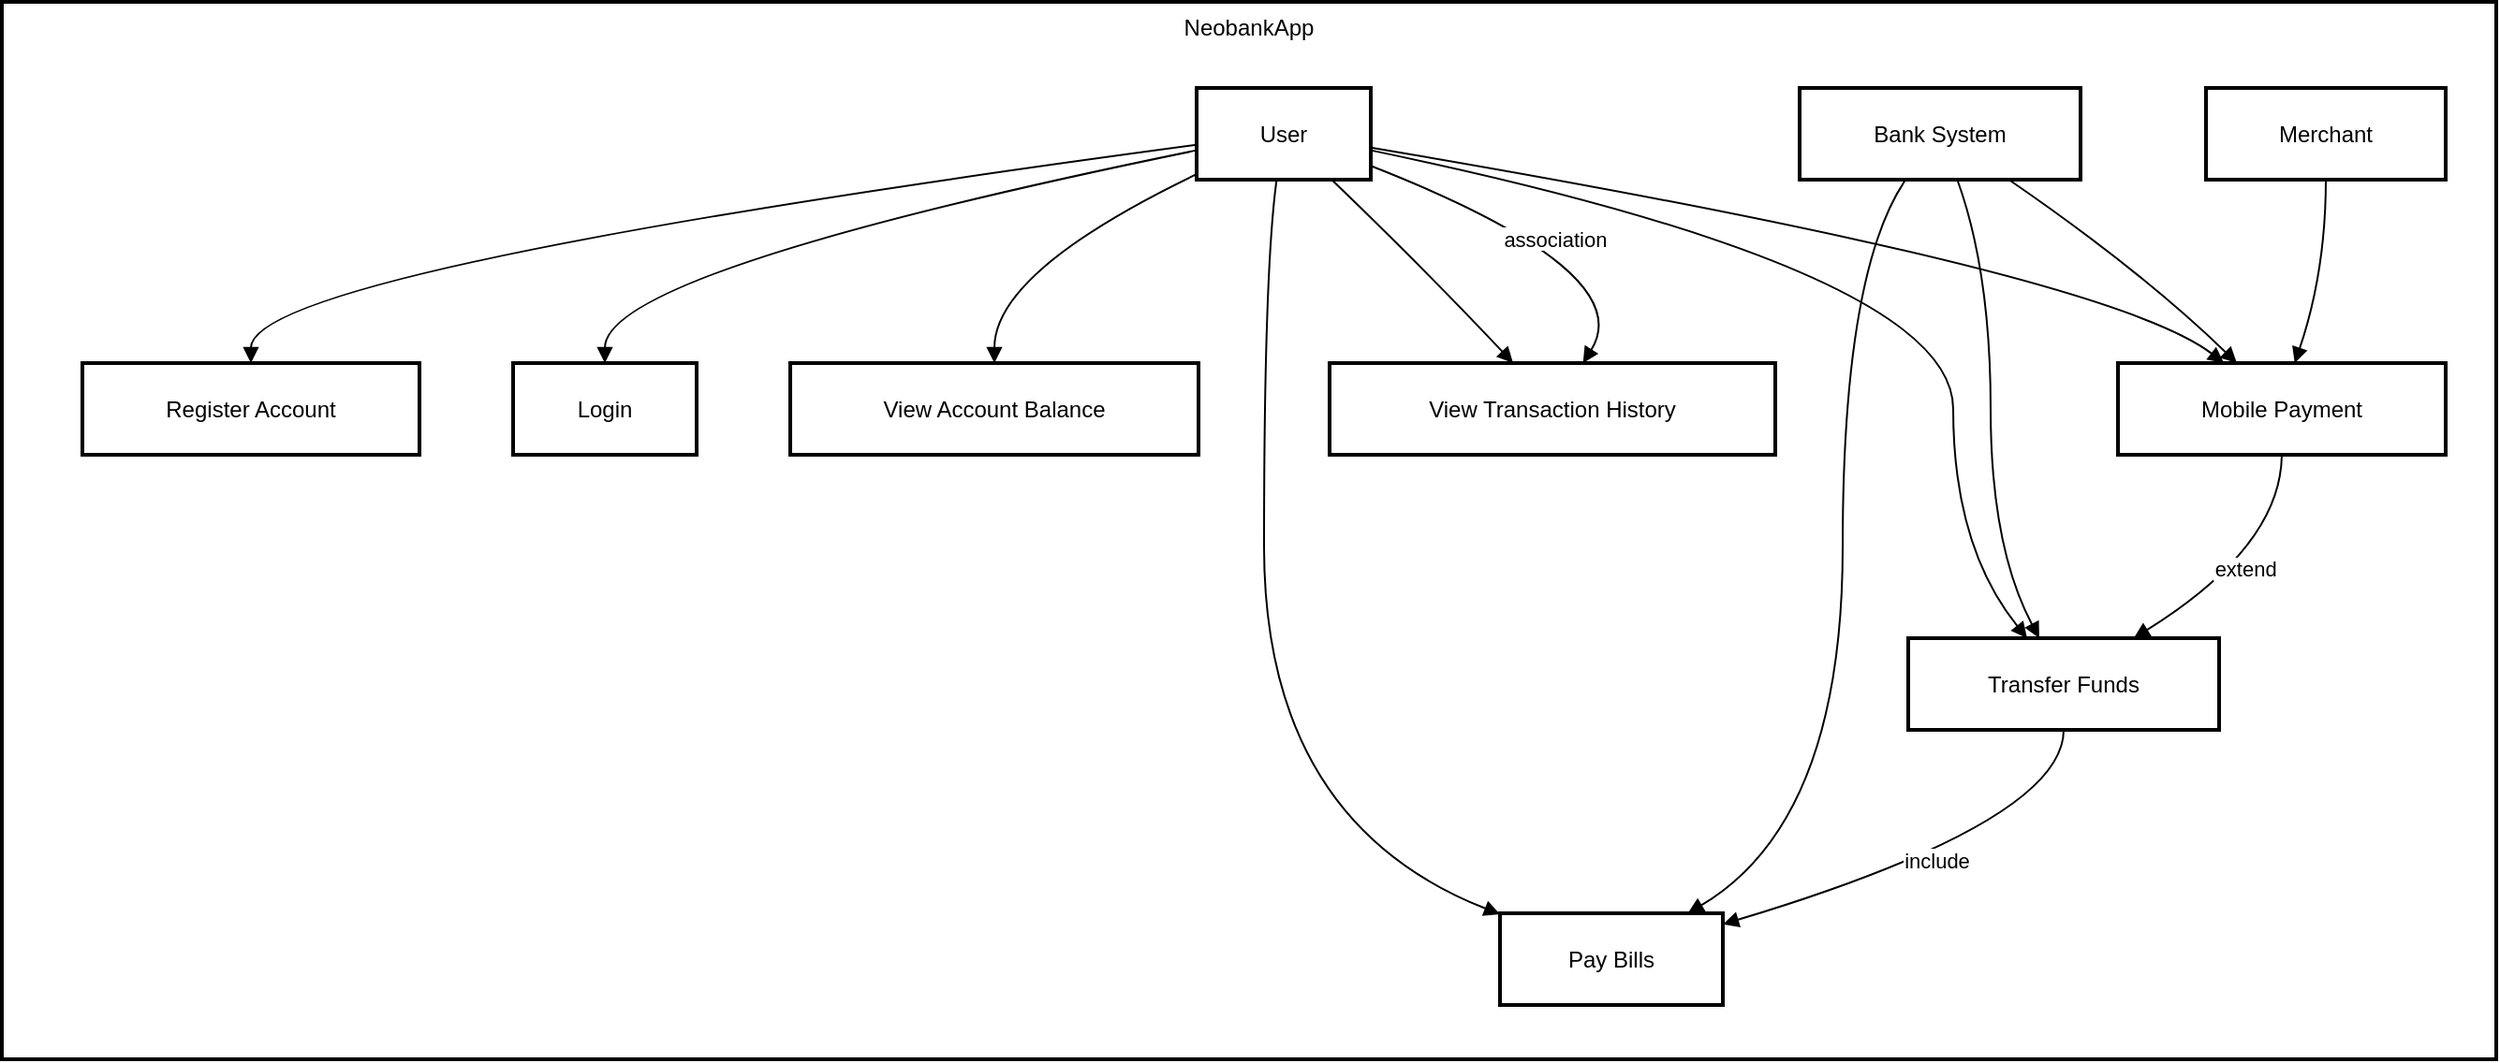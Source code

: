 <mxfile version="24.7.17">
  <diagram name="Страница — 1" id="3xjHfWx6RkRSJKavjln_">
    <mxGraphModel dx="1434" dy="780" grid="1" gridSize="10" guides="1" tooltips="1" connect="1" arrows="1" fold="1" page="1" pageScale="1" pageWidth="827" pageHeight="1169" math="0" shadow="0">
      <root>
        <mxCell id="0" />
        <mxCell id="1" parent="0" />
        <mxCell id="wq3axSV_e3y4cIcXYfqu-3" value="NeobankApp" style="whiteSpace=wrap;strokeWidth=2;verticalAlign=top;" vertex="1" parent="1">
          <mxGeometry x="20" y="110" width="1332" height="565" as="geometry" />
        </mxCell>
        <mxCell id="wq3axSV_e3y4cIcXYfqu-4" value="User" style="whiteSpace=wrap;strokeWidth=2;" vertex="1" parent="wq3axSV_e3y4cIcXYfqu-3">
          <mxGeometry x="638" y="46" width="93" height="49" as="geometry" />
        </mxCell>
        <mxCell id="wq3axSV_e3y4cIcXYfqu-5" value="Register Account" style="whiteSpace=wrap;strokeWidth=2;" vertex="1" parent="wq3axSV_e3y4cIcXYfqu-3">
          <mxGeometry x="43" y="193" width="180" height="49" as="geometry" />
        </mxCell>
        <mxCell id="wq3axSV_e3y4cIcXYfqu-6" value="Login" style="whiteSpace=wrap;strokeWidth=2;" vertex="1" parent="wq3axSV_e3y4cIcXYfqu-3">
          <mxGeometry x="273" y="193" width="98" height="49" as="geometry" />
        </mxCell>
        <mxCell id="wq3axSV_e3y4cIcXYfqu-7" value="View Account Balance" style="whiteSpace=wrap;strokeWidth=2;" vertex="1" parent="wq3axSV_e3y4cIcXYfqu-3">
          <mxGeometry x="421" y="193" width="218" height="49" as="geometry" />
        </mxCell>
        <mxCell id="wq3axSV_e3y4cIcXYfqu-8" value="Transfer Funds" style="whiteSpace=wrap;strokeWidth=2;" vertex="1" parent="wq3axSV_e3y4cIcXYfqu-3">
          <mxGeometry x="1018" y="340" width="166" height="49" as="geometry" />
        </mxCell>
        <mxCell id="wq3axSV_e3y4cIcXYfqu-9" value="Pay Bills" style="whiteSpace=wrap;strokeWidth=2;" vertex="1" parent="wq3axSV_e3y4cIcXYfqu-3">
          <mxGeometry x="800" y="487" width="119" height="49" as="geometry" />
        </mxCell>
        <mxCell id="wq3axSV_e3y4cIcXYfqu-10" value="Mobile Payment" style="whiteSpace=wrap;strokeWidth=2;" vertex="1" parent="wq3axSV_e3y4cIcXYfqu-3">
          <mxGeometry x="1130" y="193" width="175" height="49" as="geometry" />
        </mxCell>
        <mxCell id="wq3axSV_e3y4cIcXYfqu-11" value="View Transaction History" style="whiteSpace=wrap;strokeWidth=2;" vertex="1" parent="wq3axSV_e3y4cIcXYfqu-3">
          <mxGeometry x="709" y="193" width="238" height="49" as="geometry" />
        </mxCell>
        <mxCell id="wq3axSV_e3y4cIcXYfqu-12" value="Bank System" style="whiteSpace=wrap;strokeWidth=2;" vertex="1" parent="wq3axSV_e3y4cIcXYfqu-3">
          <mxGeometry x="960" y="46" width="150" height="49" as="geometry" />
        </mxCell>
        <mxCell id="wq3axSV_e3y4cIcXYfqu-13" value="Merchant" style="whiteSpace=wrap;strokeWidth=2;" vertex="1" parent="wq3axSV_e3y4cIcXYfqu-3">
          <mxGeometry x="1177" y="46" width="128" height="49" as="geometry" />
        </mxCell>
        <mxCell id="wq3axSV_e3y4cIcXYfqu-14" value="" style="curved=1;startArrow=none;endArrow=block;exitX=0;exitY=0.62;entryX=0.5;entryY=-0.01;rounded=0;" edge="1" parent="wq3axSV_e3y4cIcXYfqu-3" source="wq3axSV_e3y4cIcXYfqu-4" target="wq3axSV_e3y4cIcXYfqu-5">
          <mxGeometry relative="1" as="geometry">
            <Array as="points">
              <mxPoint x="133" y="144" />
            </Array>
          </mxGeometry>
        </mxCell>
        <mxCell id="wq3axSV_e3y4cIcXYfqu-15" value="" style="curved=1;startArrow=none;endArrow=block;exitX=0;exitY=0.68;entryX=0.5;entryY=-0.01;rounded=0;" edge="1" parent="wq3axSV_e3y4cIcXYfqu-3" source="wq3axSV_e3y4cIcXYfqu-4" target="wq3axSV_e3y4cIcXYfqu-6">
          <mxGeometry relative="1" as="geometry">
            <Array as="points">
              <mxPoint x="322" y="144" />
            </Array>
          </mxGeometry>
        </mxCell>
        <mxCell id="wq3axSV_e3y4cIcXYfqu-16" value="" style="curved=1;startArrow=none;endArrow=block;exitX=0;exitY=0.94;entryX=0.5;entryY=-0.01;rounded=0;" edge="1" parent="wq3axSV_e3y4cIcXYfqu-3" source="wq3axSV_e3y4cIcXYfqu-4" target="wq3axSV_e3y4cIcXYfqu-7">
          <mxGeometry relative="1" as="geometry">
            <Array as="points">
              <mxPoint x="530" y="144" />
            </Array>
          </mxGeometry>
        </mxCell>
        <mxCell id="wq3axSV_e3y4cIcXYfqu-17" value="" style="curved=1;startArrow=none;endArrow=block;exitX=1;exitY=0.68;entryX=0.38;entryY=-0.01;rounded=0;" edge="1" parent="wq3axSV_e3y4cIcXYfqu-3" source="wq3axSV_e3y4cIcXYfqu-4" target="wq3axSV_e3y4cIcXYfqu-8">
          <mxGeometry relative="1" as="geometry">
            <Array as="points">
              <mxPoint x="1042" y="144" />
              <mxPoint x="1042" y="291" />
            </Array>
          </mxGeometry>
        </mxCell>
        <mxCell id="wq3axSV_e3y4cIcXYfqu-18" value="" style="curved=1;startArrow=none;endArrow=block;exitX=0.46;exitY=0.99;entryX=0;entryY=0.01;rounded=0;" edge="1" parent="wq3axSV_e3y4cIcXYfqu-3" source="wq3axSV_e3y4cIcXYfqu-4" target="wq3axSV_e3y4cIcXYfqu-9">
          <mxGeometry relative="1" as="geometry">
            <Array as="points">
              <mxPoint x="674" y="144" />
              <mxPoint x="674" y="438" />
            </Array>
          </mxGeometry>
        </mxCell>
        <mxCell id="wq3axSV_e3y4cIcXYfqu-19" value="" style="curved=1;startArrow=none;endArrow=block;exitX=1;exitY=0.65;entryX=0.32;entryY=-0.01;rounded=0;" edge="1" parent="wq3axSV_e3y4cIcXYfqu-3" source="wq3axSV_e3y4cIcXYfqu-4" target="wq3axSV_e3y4cIcXYfqu-10">
          <mxGeometry relative="1" as="geometry">
            <Array as="points">
              <mxPoint x="1123" y="144" />
            </Array>
          </mxGeometry>
        </mxCell>
        <mxCell id="wq3axSV_e3y4cIcXYfqu-20" value="" style="curved=1;startArrow=none;endArrow=block;exitX=0.77;exitY=0.99;entryX=0.41;entryY=-0.01;rounded=0;" edge="1" parent="wq3axSV_e3y4cIcXYfqu-3" source="wq3axSV_e3y4cIcXYfqu-4" target="wq3axSV_e3y4cIcXYfqu-11">
          <mxGeometry relative="1" as="geometry">
            <Array as="points">
              <mxPoint x="761" y="144" />
            </Array>
          </mxGeometry>
        </mxCell>
        <mxCell id="wq3axSV_e3y4cIcXYfqu-21" value="" style="curved=1;startArrow=none;endArrow=block;exitX=0.56;exitY=0.99;entryX=0.42;entryY=-0.01;rounded=0;" edge="1" parent="wq3axSV_e3y4cIcXYfqu-3" source="wq3axSV_e3y4cIcXYfqu-12" target="wq3axSV_e3y4cIcXYfqu-8">
          <mxGeometry relative="1" as="geometry">
            <Array as="points">
              <mxPoint x="1062" y="144" />
              <mxPoint x="1062" y="291" />
            </Array>
          </mxGeometry>
        </mxCell>
        <mxCell id="wq3axSV_e3y4cIcXYfqu-22" value="" style="curved=1;startArrow=none;endArrow=block;exitX=0.38;exitY=0.99;entryX=0.85;entryY=-0.01;rounded=0;" edge="1" parent="wq3axSV_e3y4cIcXYfqu-3" source="wq3axSV_e3y4cIcXYfqu-12" target="wq3axSV_e3y4cIcXYfqu-9">
          <mxGeometry relative="1" as="geometry">
            <Array as="points">
              <mxPoint x="983" y="144" />
              <mxPoint x="983" y="438" />
            </Array>
          </mxGeometry>
        </mxCell>
        <mxCell id="wq3axSV_e3y4cIcXYfqu-23" value="" style="curved=1;startArrow=none;endArrow=block;exitX=0.74;exitY=0.99;entryX=0.36;entryY=-0.01;rounded=0;" edge="1" parent="wq3axSV_e3y4cIcXYfqu-3" source="wq3axSV_e3y4cIcXYfqu-12" target="wq3axSV_e3y4cIcXYfqu-10">
          <mxGeometry relative="1" as="geometry">
            <Array as="points">
              <mxPoint x="1143" y="144" />
            </Array>
          </mxGeometry>
        </mxCell>
        <mxCell id="wq3axSV_e3y4cIcXYfqu-24" value="" style="curved=1;startArrow=none;endArrow=block;exitX=0.5;exitY=0.99;entryX=0.54;entryY=-0.01;rounded=0;" edge="1" parent="wq3axSV_e3y4cIcXYfqu-3" source="wq3axSV_e3y4cIcXYfqu-13" target="wq3axSV_e3y4cIcXYfqu-10">
          <mxGeometry relative="1" as="geometry">
            <Array as="points">
              <mxPoint x="1241" y="144" />
            </Array>
          </mxGeometry>
        </mxCell>
        <mxCell id="wq3axSV_e3y4cIcXYfqu-25" value="include" style="curved=1;startArrow=none;endArrow=block;exitX=0.5;exitY=0.99;entryX=1;entryY=0.12;rounded=0;" edge="1" parent="wq3axSV_e3y4cIcXYfqu-3" source="wq3axSV_e3y4cIcXYfqu-8" target="wq3axSV_e3y4cIcXYfqu-9">
          <mxGeometry relative="1" as="geometry">
            <Array as="points">
              <mxPoint x="1101" y="438" />
            </Array>
          </mxGeometry>
        </mxCell>
        <mxCell id="wq3axSV_e3y4cIcXYfqu-26" value="extend" style="curved=1;startArrow=none;endArrow=block;exitX=0.5;exitY=0.99;entryX=0.73;entryY=-0.01;rounded=0;" edge="1" parent="wq3axSV_e3y4cIcXYfqu-3" source="wq3axSV_e3y4cIcXYfqu-10" target="wq3axSV_e3y4cIcXYfqu-8">
          <mxGeometry relative="1" as="geometry">
            <Array as="points">
              <mxPoint x="1217" y="291" />
            </Array>
          </mxGeometry>
        </mxCell>
        <mxCell id="wq3axSV_e3y4cIcXYfqu-27" value="association" style="curved=1;startArrow=none;endArrow=block;exitX=1;exitY=0.85;entryX=0.57;entryY=-0.01;rounded=0;" edge="1" parent="wq3axSV_e3y4cIcXYfqu-3" source="wq3axSV_e3y4cIcXYfqu-4" target="wq3axSV_e3y4cIcXYfqu-11">
          <mxGeometry relative="1" as="geometry">
            <Array as="points">
              <mxPoint x="875" y="144" />
            </Array>
          </mxGeometry>
        </mxCell>
      </root>
    </mxGraphModel>
  </diagram>
</mxfile>
